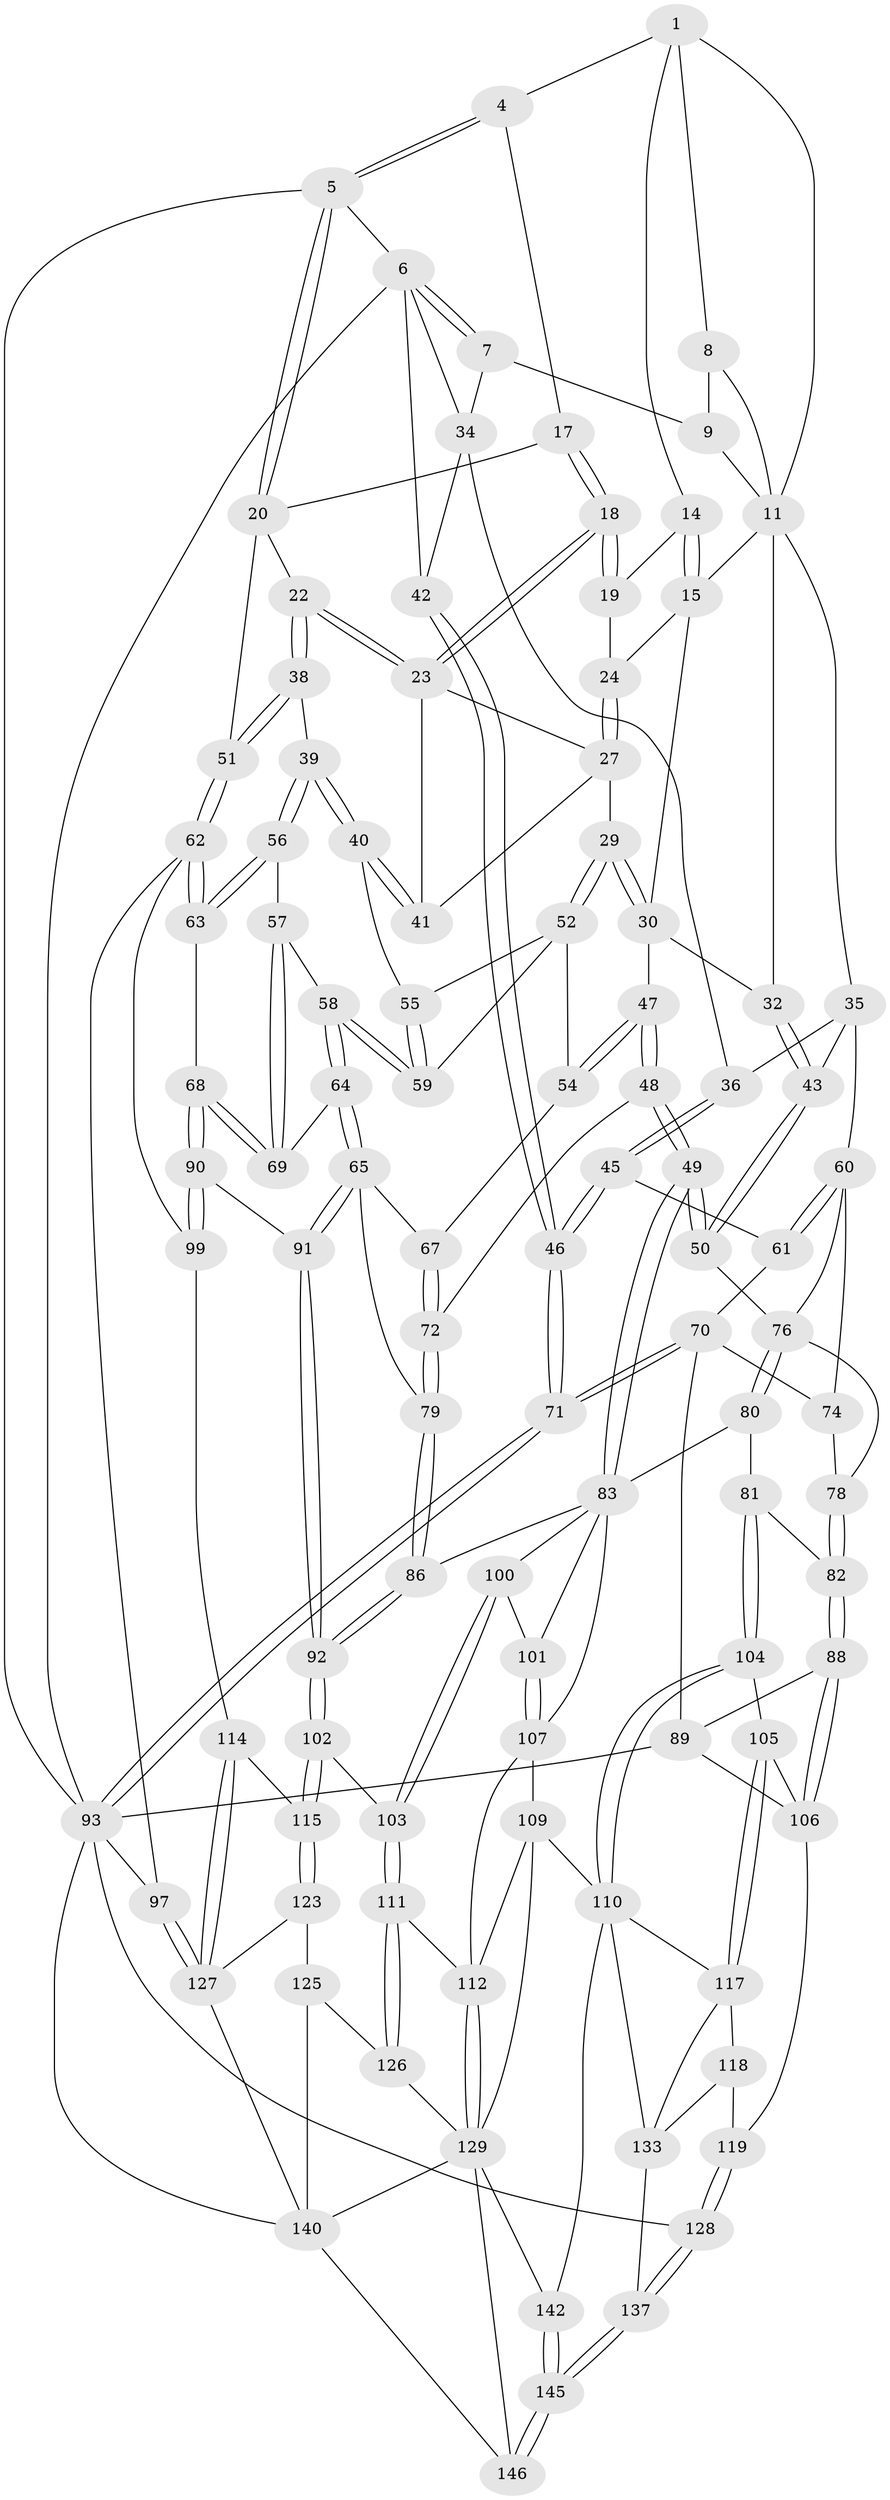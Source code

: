 // original degree distribution, {3: 0.0136986301369863, 5: 0.547945205479452, 4: 0.22602739726027396, 6: 0.21232876712328766}
// Generated by graph-tools (version 1.1) at 2025/21/03/04/25 18:21:07]
// undirected, 102 vertices, 243 edges
graph export_dot {
graph [start="1"]
  node [color=gray90,style=filled];
  1 [pos="+0.31215026565344045+0",super="+2"];
  4 [pos="+0.8591041087205793+0"];
  5 [pos="+1+0"];
  6 [pos="+0+0",super="+33"];
  7 [pos="+0.17826782163170696+0",super="+10"];
  8 [pos="+0.26190200823379156+0"];
  9 [pos="+0.14628989389596617+0.12374952472150631"];
  11 [pos="+0.38916919626250895+0.16019333766605962",super="+16+12"];
  14 [pos="+0.5690678403364233+0"];
  15 [pos="+0.4826795206184988+0.1373983401476444",super="+25"];
  17 [pos="+0.8462708919997753+0.026164969722201004"];
  18 [pos="+0.8194241713958017+0.09711537088499812"];
  19 [pos="+0.6331181221915095+0.05198440454844629"];
  20 [pos="+1+0",super="+21"];
  22 [pos="+0.8924592386189183+0.19707255901436854"];
  23 [pos="+0.8218594063769599+0.10880089651106026",super="+26"];
  24 [pos="+0.6307206866275117+0.06928829432395156"];
  27 [pos="+0.6489275362967946+0.15864950480104975",super="+28"];
  29 [pos="+0.6131860741365119+0.2666575591595626"];
  30 [pos="+0.568459798367713+0.24392321961292993",super="+31"];
  32 [pos="+0.4494498274401412+0.22464255553072865"];
  34 [pos="+0.09572109228577548+0.12850657114444314",super="+37"];
  35 [pos="+0.26656833433492916+0.2517414673960131",super="+44"];
  36 [pos="+0.09662579891266018+0.22969862024217194"];
  38 [pos="+0.9185007910811384+0.26962849740822636"];
  39 [pos="+0.9178737300621699+0.2701877627405223"];
  40 [pos="+0.8055152130381289+0.2780854682505504"];
  41 [pos="+0.744107094211377+0.22394641876940757"];
  42 [pos="+0+0.2624168815052389"];
  43 [pos="+0.3734902920947782+0.39657282656562837"];
  45 [pos="+0.04987489861402174+0.3315044276016336"];
  46 [pos="+0+0.3626004398223477"];
  47 [pos="+0.48431825552432084+0.40769871487051906"];
  48 [pos="+0.4799968653059677+0.4111430080616394"];
  49 [pos="+0.44245821255766055+0.4260299309293508"];
  50 [pos="+0.3775958195521191+0.40306197248018655"];
  51 [pos="+1+0.2833109483967578"];
  52 [pos="+0.6156281505450615+0.28397213675126054",super="+53"];
  54 [pos="+0.5959941388506445+0.3524652097515311"];
  55 [pos="+0.7559393208475826+0.3119296996994618"];
  56 [pos="+0.8917757604214737+0.3511725676027122"];
  57 [pos="+0.8815924809518507+0.3628178087565494"];
  58 [pos="+0.7533426868953489+0.4118928250178813"];
  59 [pos="+0.7486788950990749+0.3669112589303031"];
  60 [pos="+0.15520633072891266+0.37243160438202416",super="+73"];
  61 [pos="+0.1395510139845864+0.3675796016140967"];
  62 [pos="+1+0.4988809919438254",super="+98"];
  63 [pos="+0.9595270376593547+0.48046738168508873"];
  64 [pos="+0.7267664205671645+0.4607854414447725"];
  65 [pos="+0.7250719467955582+0.46214280099414795",super="+66"];
  67 [pos="+0.6290216754059065+0.39353838725483803"];
  68 [pos="+0.8867315400575713+0.5264951177152258"];
  69 [pos="+0.8507205292867267+0.46675679382008256"];
  70 [pos="+0.06594191875040345+0.4582236729188219",super="+75"];
  71 [pos="+0+0.4154243902302306"];
  72 [pos="+0.5839161604668843+0.5064508317336812"];
  74 [pos="+0.15784096928218422+0.4544244577844608"];
  76 [pos="+0.3317082183218469+0.4550939107336059",super="+77"];
  78 [pos="+0.23121511595234415+0.5128917713784698"];
  79 [pos="+0.5927714171477746+0.5230611340630807"];
  80 [pos="+0.3082248112281702+0.5971140508944666"];
  81 [pos="+0.2881269725560606+0.6046315804332478"];
  82 [pos="+0.23571631510286162+0.5916346094945614"];
  83 [pos="+0.4556949638733644+0.5291145646316147",super="+87+84"];
  86 [pos="+0.5906715928121881+0.5462174138289082"];
  88 [pos="+0.14105035481625292+0.6152931790546122"];
  89 [pos="+0.08936082419482005+0.6072183421660291",super="+95"];
  90 [pos="+0.8657204098796853+0.5951995068364709"];
  91 [pos="+0.7419789145062237+0.6101006835882714"];
  92 [pos="+0.7418505163885868+0.610240561510132"];
  93 [pos="+0+0.6650503160728671",super="+94"];
  97 [pos="+1+0.9981090794739005"];
  99 [pos="+0.9692926844866854+0.6793278401952597"];
  100 [pos="+0.5563354703006111+0.6586214182710888"];
  101 [pos="+0.5063198258305533+0.6547366388683504"];
  102 [pos="+0.7171820294120314+0.6697350274080766"];
  103 [pos="+0.6291344714744607+0.737725563385598"];
  104 [pos="+0.2776200133474501+0.7197227343762532"];
  105 [pos="+0.20842734723130868+0.7120377261829355"];
  106 [pos="+0.20627722417209948+0.7108453305487884",super="+116"];
  107 [pos="+0.4153628300163326+0.6897215320756378",super="+108"];
  109 [pos="+0.3933903595537208+0.7524348493937354",super="+122"];
  110 [pos="+0.33010611247081667+0.7992280586070486",super="+120"];
  111 [pos="+0.6262244384579304+0.7473577072007788"];
  112 [pos="+0.604202192502775+0.7648906218285094",super="+113"];
  114 [pos="+0.8867352629024461+0.7796282324930819"];
  115 [pos="+0.8594238815927314+0.8005142514349899"];
  117 [pos="+0.20012807956293185+0.8090636769807726",super="+121"];
  118 [pos="+0.157425195833227+0.8215642814540312"];
  119 [pos="+0.14275951149298807+0.8184902769698358"];
  123 [pos="+0.8527761629266004+0.8223859756460705",super="+124"];
  125 [pos="+0.7014139285093527+0.8364435712405838",super="+139"];
  126 [pos="+0.6749221258938656+0.8100319581574027"];
  127 [pos="+1+0.9257218134964649",super="+138"];
  128 [pos="+0+1"];
  129 [pos="+0.6007045298861607+0.8793343623230935",super="+130+132"];
  133 [pos="+0.2844382454277241+0.8508404582995412",super="+134+135"];
  137 [pos="+0.032233962241985985+1"];
  140 [pos="+0.6948023898788466+1",super="+141+144"];
  142 [pos="+0.3711634445006061+0.8959841252498548"];
  145 [pos="+0.35784845946284377+1"];
  146 [pos="+0.6270997036202832+1"];
  1 -- 8;
  1 -- 11;
  1 -- 4;
  1 -- 14;
  4 -- 5;
  4 -- 5;
  4 -- 17;
  5 -- 6;
  5 -- 20;
  5 -- 20;
  5 -- 93;
  6 -- 7;
  6 -- 7;
  6 -- 93;
  6 -- 34;
  6 -- 42;
  7 -- 9;
  7 -- 34;
  8 -- 9;
  8 -- 11;
  9 -- 11;
  11 -- 32;
  11 -- 15;
  11 -- 35;
  14 -- 15;
  14 -- 15;
  14 -- 19;
  15 -- 24;
  15 -- 30;
  17 -- 18;
  17 -- 18;
  17 -- 20;
  18 -- 19;
  18 -- 19;
  18 -- 23;
  18 -- 23;
  19 -- 24;
  20 -- 51;
  20 -- 22;
  22 -- 23;
  22 -- 23;
  22 -- 38;
  22 -- 38;
  23 -- 41;
  23 -- 27;
  24 -- 27;
  24 -- 27;
  27 -- 41;
  27 -- 29;
  29 -- 30;
  29 -- 30;
  29 -- 52;
  29 -- 52;
  30 -- 32;
  30 -- 47;
  32 -- 43;
  32 -- 43;
  34 -- 36;
  34 -- 42;
  35 -- 36;
  35 -- 43;
  35 -- 60;
  36 -- 45;
  36 -- 45;
  38 -- 39;
  38 -- 51;
  38 -- 51;
  39 -- 40;
  39 -- 40;
  39 -- 56;
  39 -- 56;
  40 -- 41;
  40 -- 41;
  40 -- 55;
  42 -- 46;
  42 -- 46;
  43 -- 50;
  43 -- 50;
  45 -- 46;
  45 -- 46;
  45 -- 61;
  46 -- 71;
  46 -- 71;
  47 -- 48;
  47 -- 48;
  47 -- 54;
  47 -- 54;
  48 -- 49;
  48 -- 49;
  48 -- 72;
  49 -- 50;
  49 -- 50;
  49 -- 83;
  49 -- 83;
  50 -- 76;
  51 -- 62;
  51 -- 62;
  52 -- 55;
  52 -- 59;
  52 -- 54;
  54 -- 67;
  55 -- 59;
  55 -- 59;
  56 -- 57;
  56 -- 63;
  56 -- 63;
  57 -- 58;
  57 -- 69;
  57 -- 69;
  58 -- 59;
  58 -- 59;
  58 -- 64;
  58 -- 64;
  60 -- 61;
  60 -- 61;
  60 -- 74;
  60 -- 76;
  61 -- 70;
  62 -- 63;
  62 -- 63;
  62 -- 97;
  62 -- 99;
  63 -- 68;
  64 -- 65;
  64 -- 65;
  64 -- 69;
  65 -- 91;
  65 -- 91;
  65 -- 67;
  65 -- 79;
  67 -- 72;
  67 -- 72;
  68 -- 69;
  68 -- 69;
  68 -- 90;
  68 -- 90;
  70 -- 71;
  70 -- 71;
  70 -- 89;
  70 -- 74;
  71 -- 93;
  71 -- 93;
  72 -- 79;
  72 -- 79;
  74 -- 78;
  76 -- 80;
  76 -- 80;
  76 -- 78;
  78 -- 82;
  78 -- 82;
  79 -- 86;
  79 -- 86;
  80 -- 81;
  80 -- 83;
  81 -- 82;
  81 -- 104;
  81 -- 104;
  82 -- 88;
  82 -- 88;
  83 -- 100;
  83 -- 86;
  83 -- 107;
  83 -- 101;
  86 -- 92;
  86 -- 92;
  88 -- 89;
  88 -- 106;
  88 -- 106;
  89 -- 106;
  89 -- 93;
  90 -- 91;
  90 -- 99;
  90 -- 99;
  91 -- 92;
  91 -- 92;
  92 -- 102;
  92 -- 102;
  93 -- 128;
  93 -- 97;
  93 -- 140;
  97 -- 127;
  97 -- 127;
  99 -- 114;
  100 -- 101;
  100 -- 103;
  100 -- 103;
  101 -- 107;
  101 -- 107;
  102 -- 103;
  102 -- 115;
  102 -- 115;
  103 -- 111;
  103 -- 111;
  104 -- 105;
  104 -- 110;
  104 -- 110;
  105 -- 106;
  105 -- 117;
  105 -- 117;
  106 -- 119;
  107 -- 112;
  107 -- 109;
  109 -- 110;
  109 -- 112;
  109 -- 129;
  110 -- 142;
  110 -- 117;
  110 -- 133;
  111 -- 112;
  111 -- 126;
  111 -- 126;
  112 -- 129;
  112 -- 129;
  114 -- 115;
  114 -- 127;
  114 -- 127;
  115 -- 123;
  115 -- 123;
  117 -- 118;
  117 -- 133;
  118 -- 119;
  118 -- 133;
  119 -- 128;
  119 -- 128;
  123 -- 125 [weight=2];
  123 -- 127;
  125 -- 126;
  125 -- 140;
  126 -- 129;
  127 -- 140;
  128 -- 137;
  128 -- 137;
  129 -- 146;
  129 -- 142;
  129 -- 140;
  133 -- 137;
  137 -- 145;
  137 -- 145;
  140 -- 146;
  142 -- 145;
  142 -- 145;
  145 -- 146;
  145 -- 146;
}
